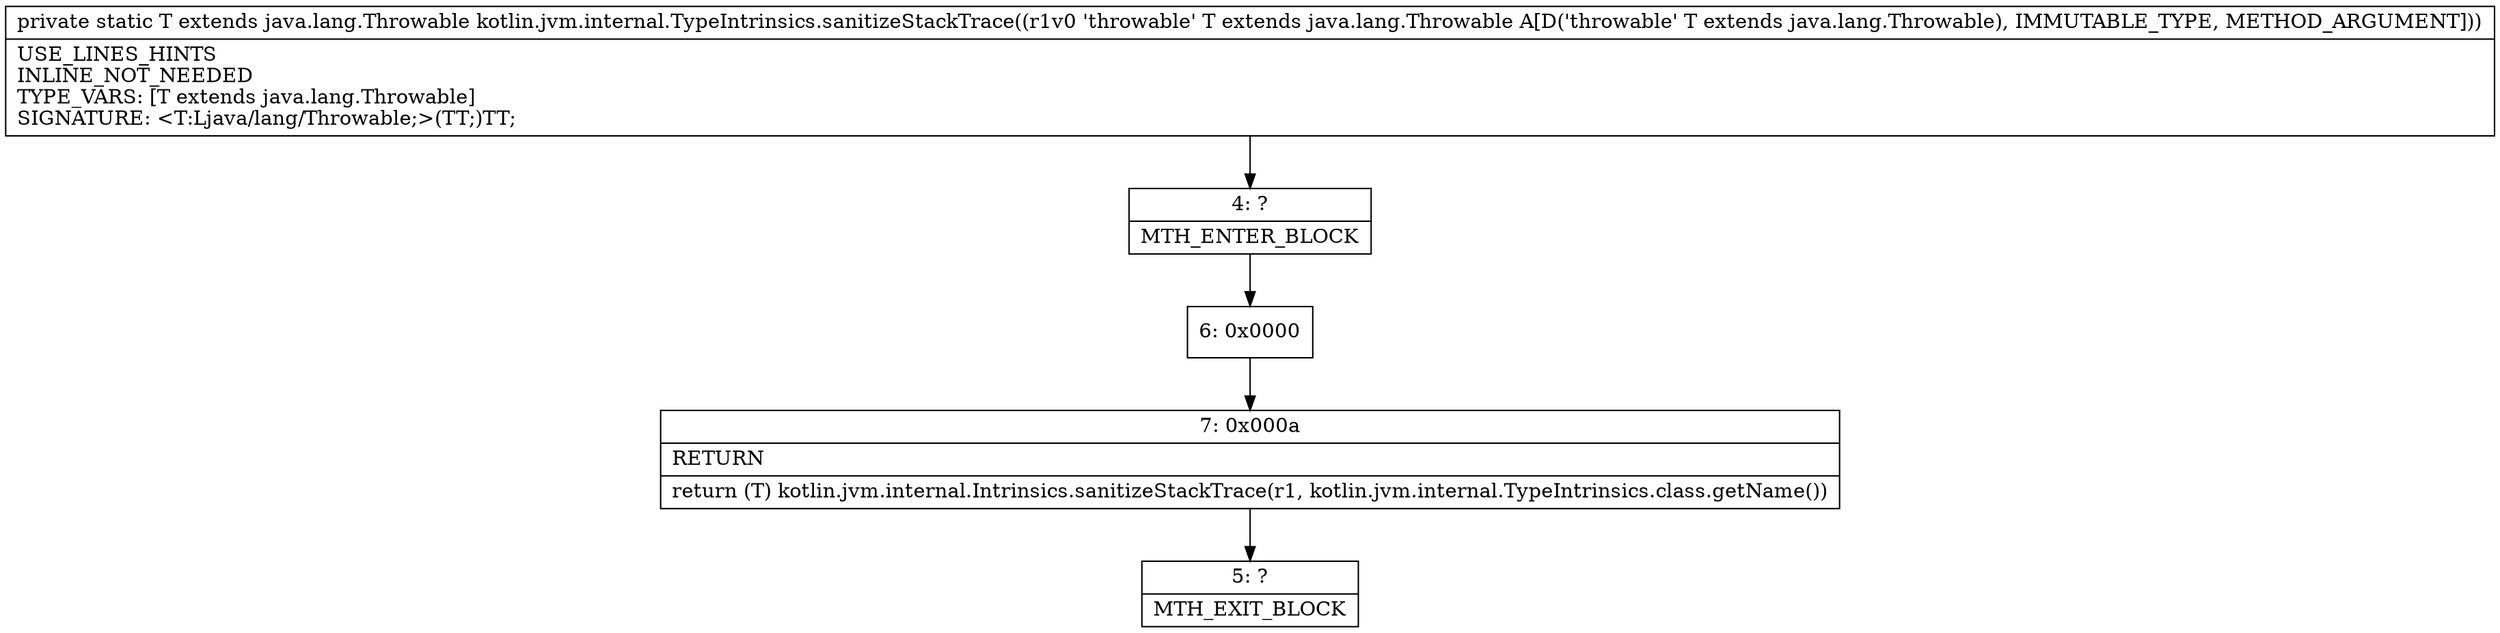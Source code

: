 digraph "CFG forkotlin.jvm.internal.TypeIntrinsics.sanitizeStackTrace(Ljava\/lang\/Throwable;)Ljava\/lang\/Throwable;" {
Node_4 [shape=record,label="{4\:\ ?|MTH_ENTER_BLOCK\l}"];
Node_6 [shape=record,label="{6\:\ 0x0000}"];
Node_7 [shape=record,label="{7\:\ 0x000a|RETURN\l|return (T) kotlin.jvm.internal.Intrinsics.sanitizeStackTrace(r1, kotlin.jvm.internal.TypeIntrinsics.class.getName())\l}"];
Node_5 [shape=record,label="{5\:\ ?|MTH_EXIT_BLOCK\l}"];
MethodNode[shape=record,label="{private static T extends java.lang.Throwable kotlin.jvm.internal.TypeIntrinsics.sanitizeStackTrace((r1v0 'throwable' T extends java.lang.Throwable A[D('throwable' T extends java.lang.Throwable), IMMUTABLE_TYPE, METHOD_ARGUMENT]))  | USE_LINES_HINTS\lINLINE_NOT_NEEDED\lTYPE_VARS: [T extends java.lang.Throwable]\lSIGNATURE: \<T:Ljava\/lang\/Throwable;\>(TT;)TT;\l}"];
MethodNode -> Node_4;Node_4 -> Node_6;
Node_6 -> Node_7;
Node_7 -> Node_5;
}

